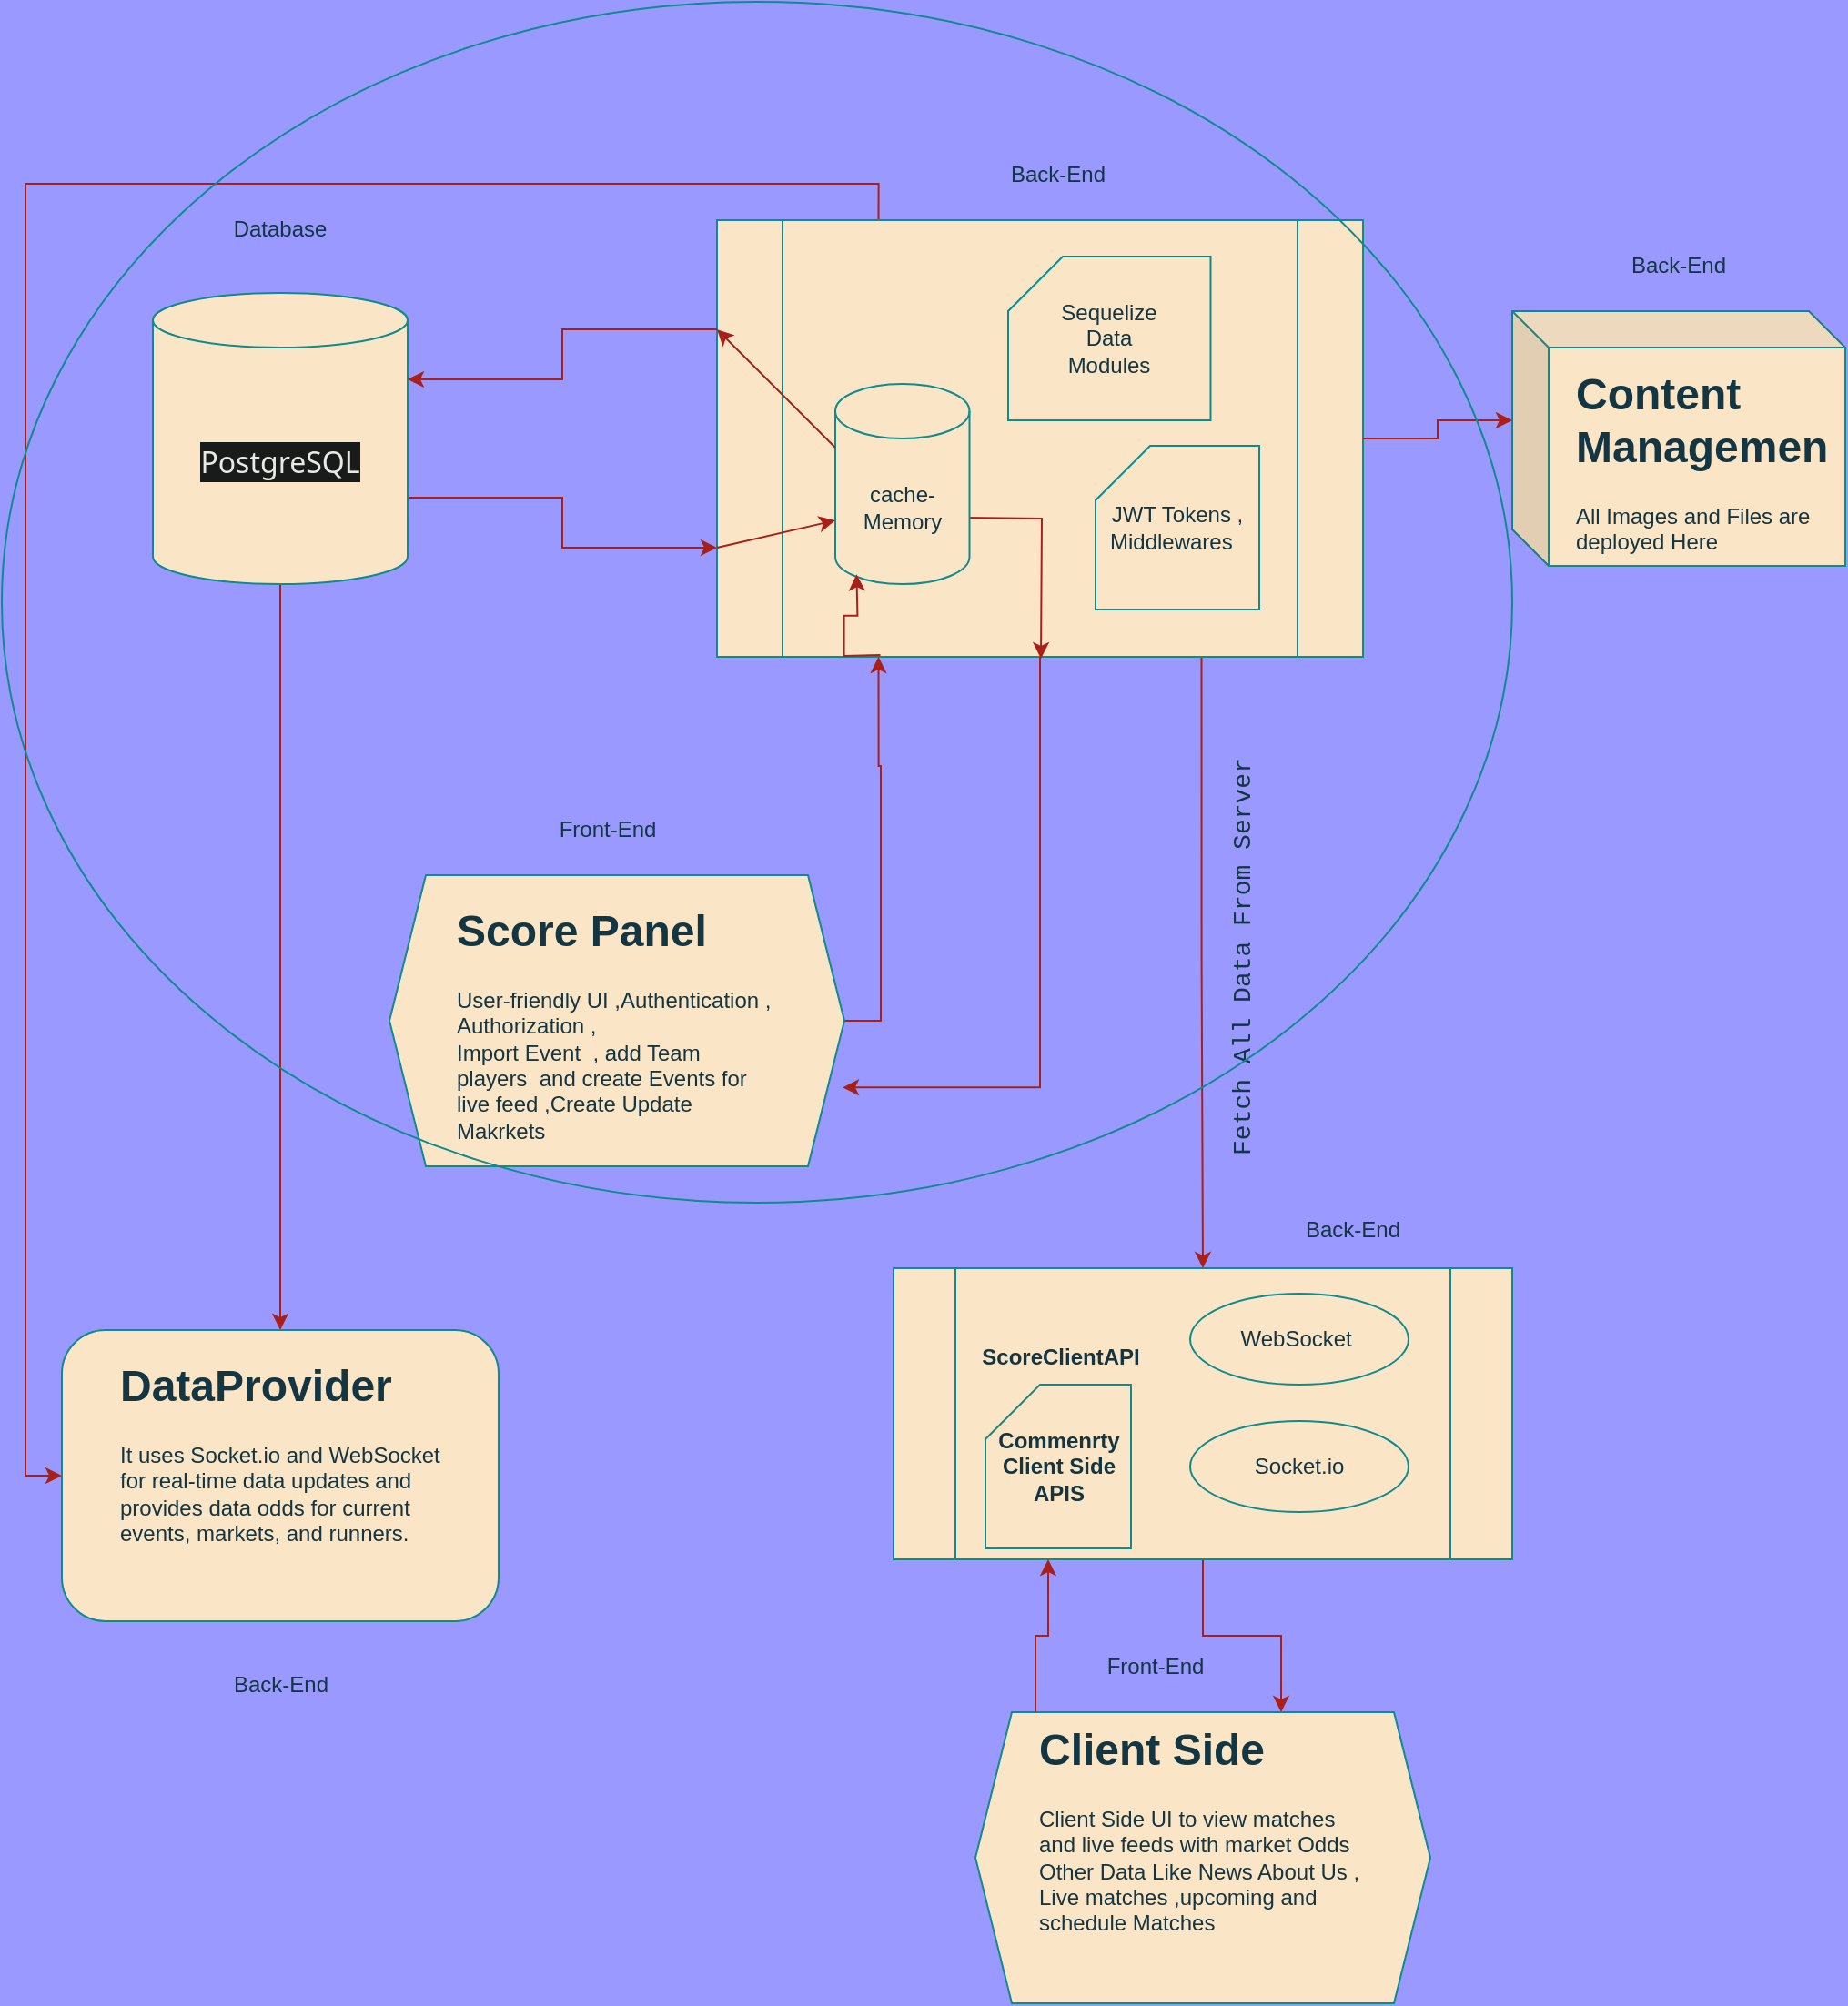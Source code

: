 <mxfile version="24.4.8" type="github" pages="2">
  <diagram name="Page-1" id="Ov3L8e16t6Zlc6n3UyPI">
    <mxGraphModel dx="2303" dy="1888" grid="1" gridSize="10" guides="1" tooltips="1" connect="1" arrows="1" fold="1" page="1" pageScale="1" pageWidth="850" pageHeight="1100" background="#9999FF" math="0" shadow="0">
      <root>
        <mxCell id="0" />
        <mxCell id="1" parent="0" />
        <mxCell id="3QzPAx5ynTPlkPCmYJuL-33" style="edgeStyle=orthogonalEdgeStyle;rounded=0;orthogonalLoop=1;jettySize=auto;html=1;exitX=1;exitY=0;exitDx=0;exitDy=112.5;exitPerimeter=0;entryX=0;entryY=0.75;entryDx=0;entryDy=0;fontColor=default;labelBackgroundColor=none;strokeColor=#A8201A;" edge="1" parent="1" source="3QzPAx5ynTPlkPCmYJuL-1" target="3QzPAx5ynTPlkPCmYJuL-2">
          <mxGeometry relative="1" as="geometry" />
        </mxCell>
        <mxCell id="3QzPAx5ynTPlkPCmYJuL-60" style="edgeStyle=orthogonalEdgeStyle;rounded=0;orthogonalLoop=1;jettySize=auto;html=1;exitX=0.5;exitY=1;exitDx=0;exitDy=0;exitPerimeter=0;entryX=0.5;entryY=0;entryDx=0;entryDy=0;fontColor=default;labelBackgroundColor=none;strokeColor=#A8201A;" edge="1" parent="1" source="3QzPAx5ynTPlkPCmYJuL-1" target="3QzPAx5ynTPlkPCmYJuL-59">
          <mxGeometry relative="1" as="geometry" />
        </mxCell>
        <mxCell id="3QzPAx5ynTPlkPCmYJuL-1" value="&lt;span style=&quot;color: rgb(232, 232, 230); font-family: __fkGroteskNeue_a82850, __fkGroteskNeue_Fallback_a82850, ui-sans-serif, system-ui, -apple-system, BlinkMacSystemFont, &amp;quot;Segoe UI&amp;quot;, Roboto, &amp;quot;Helvetica Neue&amp;quot;, Arial, &amp;quot;Noto Sans&amp;quot;, sans-serif, &amp;quot;Apple Color Emoji&amp;quot;, &amp;quot;Segoe UI Emoji&amp;quot;, &amp;quot;Segoe UI Symbol&amp;quot;, &amp;quot;Noto Color Emoji&amp;quot;; font-size: 16px; text-align: left; background-color: rgb(25, 26, 26);&quot;&gt;PostgreSQL&lt;/span&gt;" style="shape=cylinder3;whiteSpace=wrap;html=1;boundedLbl=1;backgroundOutline=1;size=15;fillColor=#FAE5C7;strokeColor=#0F8B8D;labelBackgroundColor=none;fontColor=#143642;" vertex="1" parent="1">
          <mxGeometry x="50" y="100" width="140" height="160" as="geometry" />
        </mxCell>
        <mxCell id="3QzPAx5ynTPlkPCmYJuL-39" style="edgeStyle=orthogonalEdgeStyle;rounded=0;orthogonalLoop=1;jettySize=auto;html=1;exitX=0.75;exitY=1;exitDx=0;exitDy=0;entryX=0.5;entryY=0;entryDx=0;entryDy=0;fontColor=default;labelBackgroundColor=none;strokeColor=#A8201A;" edge="1" parent="1" source="3QzPAx5ynTPlkPCmYJuL-2" target="3QzPAx5ynTPlkPCmYJuL-37">
          <mxGeometry relative="1" as="geometry" />
        </mxCell>
        <mxCell id="3QzPAx5ynTPlkPCmYJuL-62" style="edgeStyle=orthogonalEdgeStyle;rounded=0;orthogonalLoop=1;jettySize=auto;html=1;exitX=0.25;exitY=0;exitDx=0;exitDy=0;entryX=0;entryY=0.5;entryDx=0;entryDy=0;fontColor=default;labelBackgroundColor=none;strokeColor=#A8201A;labelBorderColor=none;textShadow=1;" edge="1" parent="1" source="3QzPAx5ynTPlkPCmYJuL-2" target="3QzPAx5ynTPlkPCmYJuL-59">
          <mxGeometry relative="1" as="geometry" />
        </mxCell>
        <mxCell id="3QzPAx5ynTPlkPCmYJuL-2" value="" style="shape=process;whiteSpace=wrap;html=1;backgroundOutline=1;labelBackgroundColor=none;fillColor=#FAE5C7;strokeColor=#0F8B8D;fontColor=#143642;" vertex="1" parent="1">
          <mxGeometry x="360" y="60" width="355" height="240" as="geometry" />
        </mxCell>
        <mxCell id="3QzPAx5ynTPlkPCmYJuL-7" value="Database" style="text;html=1;align=center;verticalAlign=middle;whiteSpace=wrap;rounded=0;labelBackgroundColor=none;fontColor=#143642;" vertex="1" parent="1">
          <mxGeometry x="90" y="50" width="60" height="30" as="geometry" />
        </mxCell>
        <mxCell id="3QzPAx5ynTPlkPCmYJuL-8" value="Back-End" style="text;html=1;align=center;verticalAlign=middle;whiteSpace=wrap;rounded=0;labelBackgroundColor=none;fontColor=#143642;" vertex="1" parent="1">
          <mxGeometry x="496.25" y="20" width="102.5" height="30" as="geometry" />
        </mxCell>
        <mxCell id="3QzPAx5ynTPlkPCmYJuL-25" style="edgeStyle=orthogonalEdgeStyle;rounded=0;orthogonalLoop=1;jettySize=auto;html=1;exitX=1;exitY=0;exitDx=0;exitDy=52.5;exitPerimeter=0;fontColor=default;labelBackgroundColor=none;strokeColor=#A8201A;" edge="1" parent="1">
          <mxGeometry relative="1" as="geometry">
            <mxPoint x="538" y="301" as="targetPoint" />
            <mxPoint x="496.75" y="223.5" as="sourcePoint" />
          </mxGeometry>
        </mxCell>
        <mxCell id="3QzPAx5ynTPlkPCmYJuL-9" value="cache-Memory" style="shape=cylinder3;whiteSpace=wrap;html=1;boundedLbl=1;backgroundOutline=1;size=15;fillColor=#FAE5C7;strokeColor=#0F8B8D;labelBackgroundColor=none;fontColor=#143642;" vertex="1" parent="1">
          <mxGeometry x="425" y="150" width="73.75" height="110" as="geometry" />
        </mxCell>
        <mxCell id="3QzPAx5ynTPlkPCmYJuL-21" style="edgeStyle=orthogonalEdgeStyle;rounded=0;orthogonalLoop=1;jettySize=auto;html=1;exitX=1;exitY=0.5;exitDx=0;exitDy=0;entryX=0.25;entryY=1;entryDx=0;entryDy=0;fontColor=default;labelBackgroundColor=none;strokeColor=#A8201A;fontSize=19;" edge="1" parent="1" source="3QzPAx5ynTPlkPCmYJuL-15" target="3QzPAx5ynTPlkPCmYJuL-2">
          <mxGeometry relative="1" as="geometry">
            <mxPoint x="440" y="310" as="targetPoint" />
          </mxGeometry>
        </mxCell>
        <mxCell id="3QzPAx5ynTPlkPCmYJuL-15" value="" style="shape=hexagon;perimeter=hexagonPerimeter2;whiteSpace=wrap;html=1;fixedSize=1;labelBackgroundColor=none;fillColor=#FAE5C7;strokeColor=#0F8B8D;fontColor=#143642;" vertex="1" parent="1">
          <mxGeometry x="180" y="420" width="250" height="160" as="geometry" />
        </mxCell>
        <mxCell id="3QzPAx5ynTPlkPCmYJuL-16" value="Front-End" style="text;html=1;align=center;verticalAlign=middle;whiteSpace=wrap;rounded=0;labelBackgroundColor=none;fontColor=#143642;" vertex="1" parent="1">
          <mxGeometry x="270" y="380" width="60" height="30" as="geometry" />
        </mxCell>
        <mxCell id="3QzPAx5ynTPlkPCmYJuL-24" style="edgeStyle=orthogonalEdgeStyle;rounded=0;orthogonalLoop=1;jettySize=auto;html=1;exitX=0.5;exitY=1;exitDx=0;exitDy=0;entryX=0.996;entryY=0.729;entryDx=0;entryDy=0;entryPerimeter=0;fontColor=default;labelBackgroundColor=none;strokeColor=#A8201A;" edge="1" parent="1" source="3QzPAx5ynTPlkPCmYJuL-2" target="3QzPAx5ynTPlkPCmYJuL-15">
          <mxGeometry relative="1" as="geometry" />
        </mxCell>
        <mxCell id="3QzPAx5ynTPlkPCmYJuL-26" style="edgeStyle=orthogonalEdgeStyle;rounded=0;orthogonalLoop=1;jettySize=auto;html=1;exitX=0.25;exitY=1;exitDx=0;exitDy=0;entryX=0.145;entryY=1;entryDx=0;entryDy=-4.35;entryPerimeter=0;labelBackgroundColor=none;strokeColor=#A8201A;fontColor=default;" edge="1" parent="1">
          <mxGeometry relative="1" as="geometry">
            <mxPoint x="449.75" y="299" as="sourcePoint" />
            <mxPoint x="436.694" y="254.65" as="targetPoint" />
          </mxGeometry>
        </mxCell>
        <mxCell id="3QzPAx5ynTPlkPCmYJuL-28" value="Sequelize &lt;br&gt;Data&lt;br&gt;Modules" style="shape=card;whiteSpace=wrap;html=1;labelBackgroundColor=none;fillColor=#FAE5C7;strokeColor=#0F8B8D;fontColor=#143642;" vertex="1" parent="1">
          <mxGeometry x="520" y="80" width="111.25" height="90" as="geometry" />
        </mxCell>
        <mxCell id="3QzPAx5ynTPlkPCmYJuL-29" value="&lt;h1 style=&quot;margin-top: 0px;&quot;&gt;Score Panel&lt;/h1&gt;&lt;p&gt;User-friendly UI ,Authentication , Authorization ,&lt;br&gt;Import Event&amp;nbsp; , add Team players&amp;nbsp; and create Events for live feed ,Create Update&amp;nbsp; Makrkets&lt;/p&gt;" style="text;html=1;whiteSpace=wrap;overflow=hidden;rounded=0;labelBackgroundColor=none;fontColor=#143642;" vertex="1" parent="1">
          <mxGeometry x="215" y="430" width="180" height="140" as="geometry" />
        </mxCell>
        <mxCell id="3QzPAx5ynTPlkPCmYJuL-30" value="JWT Tokens ,&lt;br&gt;Middlewares&amp;nbsp;&amp;nbsp;" style="shape=card;whiteSpace=wrap;html=1;labelBackgroundColor=none;fillColor=#FAE5C7;strokeColor=#0F8B8D;fontColor=#143642;" vertex="1" parent="1">
          <mxGeometry x="568" y="184" width="90" height="90" as="geometry" />
        </mxCell>
        <mxCell id="3QzPAx5ynTPlkPCmYJuL-32" style="edgeStyle=orthogonalEdgeStyle;rounded=0;orthogonalLoop=1;jettySize=auto;html=1;exitX=0;exitY=0.25;exitDx=0;exitDy=0;entryX=1;entryY=0;entryDx=0;entryDy=47.5;entryPerimeter=0;fontColor=default;labelBackgroundColor=none;strokeColor=#A8201A;" edge="1" parent="1" source="3QzPAx5ynTPlkPCmYJuL-2" target="3QzPAx5ynTPlkPCmYJuL-1">
          <mxGeometry relative="1" as="geometry" />
        </mxCell>
        <mxCell id="3QzPAx5ynTPlkPCmYJuL-35" value="" style="endArrow=classic;html=1;rounded=0;entryX=0;entryY=0.25;entryDx=0;entryDy=0;exitX=0;exitY=0;exitDx=0;exitDy=35;exitPerimeter=0;fontColor=default;labelBackgroundColor=none;strokeColor=#A8201A;" edge="1" parent="1" source="3QzPAx5ynTPlkPCmYJuL-9" target="3QzPAx5ynTPlkPCmYJuL-2">
          <mxGeometry width="50" height="50" relative="1" as="geometry">
            <mxPoint x="400" y="360" as="sourcePoint" />
            <mxPoint x="450" y="310" as="targetPoint" />
          </mxGeometry>
        </mxCell>
        <mxCell id="3QzPAx5ynTPlkPCmYJuL-36" value="" style="endArrow=classic;html=1;rounded=0;entryX=0;entryY=0;entryDx=0;entryDy=75;entryPerimeter=0;exitX=0;exitY=0.75;exitDx=0;exitDy=0;fontColor=default;labelBackgroundColor=none;strokeColor=#A8201A;" edge="1" parent="1" source="3QzPAx5ynTPlkPCmYJuL-2" target="3QzPAx5ynTPlkPCmYJuL-9">
          <mxGeometry width="50" height="50" relative="1" as="geometry">
            <mxPoint x="400" y="360" as="sourcePoint" />
            <mxPoint x="450" y="310" as="targetPoint" />
          </mxGeometry>
        </mxCell>
        <mxCell id="3QzPAx5ynTPlkPCmYJuL-53" style="edgeStyle=orthogonalEdgeStyle;rounded=0;orthogonalLoop=1;jettySize=auto;html=1;exitX=0.5;exitY=1;exitDx=0;exitDy=0;entryX=0.75;entryY=0;entryDx=0;entryDy=0;fontColor=default;labelBackgroundColor=none;strokeColor=#A8201A;" edge="1" parent="1" source="3QzPAx5ynTPlkPCmYJuL-37" target="3QzPAx5ynTPlkPCmYJuL-49">
          <mxGeometry relative="1" as="geometry" />
        </mxCell>
        <mxCell id="3QzPAx5ynTPlkPCmYJuL-37" value="" style="shape=process;whiteSpace=wrap;html=1;backgroundOutline=1;labelBackgroundColor=none;fillColor=#FAE5C7;strokeColor=#0F8B8D;fontColor=#143642;" vertex="1" parent="1">
          <mxGeometry x="457" y="636" width="340" height="160" as="geometry" />
        </mxCell>
        <mxCell id="3QzPAx5ynTPlkPCmYJuL-40" value="Back-End" style="text;html=1;align=center;verticalAlign=middle;whiteSpace=wrap;rounded=0;labelBackgroundColor=none;fontColor=#143642;" vertex="1" parent="1">
          <mxGeometry x="658" y="600" width="102.5" height="30" as="geometry" />
        </mxCell>
        <mxCell id="3QzPAx5ynTPlkPCmYJuL-41" value="WebSocket&amp;nbsp;" style="ellipse;whiteSpace=wrap;html=1;labelBackgroundColor=none;fillColor=#FAE5C7;strokeColor=#0F8B8D;fontColor=#143642;" vertex="1" parent="1">
          <mxGeometry x="620" y="650" width="120" height="50" as="geometry" />
        </mxCell>
        <mxCell id="3QzPAx5ynTPlkPCmYJuL-42" value="Socket.io" style="ellipse;whiteSpace=wrap;html=1;labelBackgroundColor=none;fillColor=#FAE5C7;strokeColor=#0F8B8D;fontColor=#143642;" vertex="1" parent="1">
          <mxGeometry x="620" y="720" width="120" height="50" as="geometry" />
        </mxCell>
        <mxCell id="3QzPAx5ynTPlkPCmYJuL-43" value="&lt;b&gt;ScoreClientAPI&lt;/b&gt;" style="text;html=1;align=center;verticalAlign=middle;whiteSpace=wrap;rounded=0;labelBackgroundColor=none;fontColor=#143642;" vertex="1" parent="1">
          <mxGeometry x="508" y="660" width="82" height="50" as="geometry" />
        </mxCell>
        <mxCell id="3QzPAx5ynTPlkPCmYJuL-45" value="&lt;b&gt;Commenrty Client Side APIS&lt;/b&gt;" style="shape=card;whiteSpace=wrap;html=1;labelBackgroundColor=none;fillColor=#FAE5C7;strokeColor=#0F8B8D;fontColor=#143642;" vertex="1" parent="1">
          <mxGeometry x="507.5" y="700" width="80" height="90" as="geometry" />
        </mxCell>
        <mxCell id="3QzPAx5ynTPlkPCmYJuL-46" value="&lt;div style=&quot;font-family: Consolas, &amp;quot;Courier New&amp;quot;, monospace; font-size: 14px; line-height: 19px; white-space: pre;&quot;&gt;&lt;span style=&quot;&quot;&gt;Fetch All Data From Server&lt;/span&gt;&lt;/div&gt;" style="text;html=1;align=center;verticalAlign=middle;whiteSpace=wrap;rounded=0;rotation=-90;labelBackgroundColor=none;fontColor=#143642;" vertex="1" parent="1">
          <mxGeometry x="598.75" y="450" width="100" height="30" as="geometry" />
        </mxCell>
        <mxCell id="3QzPAx5ynTPlkPCmYJuL-48" value="" style="shape=hexagon;perimeter=hexagonPerimeter2;whiteSpace=wrap;html=1;fixedSize=1;labelBackgroundColor=none;fillColor=#FAE5C7;strokeColor=#0F8B8D;fontColor=#143642;" vertex="1" parent="1">
          <mxGeometry x="502" y="880" width="250" height="160" as="geometry" />
        </mxCell>
        <mxCell id="3QzPAx5ynTPlkPCmYJuL-51" style="edgeStyle=orthogonalEdgeStyle;rounded=0;orthogonalLoop=1;jettySize=auto;html=1;exitX=0;exitY=0;exitDx=0;exitDy=0;entryX=0.25;entryY=1;entryDx=0;entryDy=0;fontColor=default;labelBackgroundColor=none;strokeColor=#A8201A;" edge="1" parent="1" source="3QzPAx5ynTPlkPCmYJuL-49" target="3QzPAx5ynTPlkPCmYJuL-37">
          <mxGeometry relative="1" as="geometry" />
        </mxCell>
        <mxCell id="3QzPAx5ynTPlkPCmYJuL-49" value="&lt;h1 style=&quot;margin-top: 0px;&quot;&gt;Client Side&lt;/h1&gt;&lt;p&gt;Client Side UI to view matches and live feeds with market Odds&lt;br&gt;Other Data Like News About Us , Live matches ,upcoming and schedule Matches&lt;/p&gt;" style="text;html=1;whiteSpace=wrap;overflow=hidden;rounded=0;labelBackgroundColor=none;fontColor=#143642;" vertex="1" parent="1">
          <mxGeometry x="535" y="880" width="180" height="140" as="geometry" />
        </mxCell>
        <mxCell id="3QzPAx5ynTPlkPCmYJuL-50" value="Front-End" style="text;html=1;align=center;verticalAlign=middle;whiteSpace=wrap;rounded=0;labelBackgroundColor=none;fontColor=#143642;" vertex="1" parent="1">
          <mxGeometry x="571.25" y="840" width="60" height="30" as="geometry" />
        </mxCell>
        <mxCell id="3QzPAx5ynTPlkPCmYJuL-54" value="" style="shape=cube;whiteSpace=wrap;html=1;boundedLbl=1;backgroundOutline=1;darkOpacity=0.05;darkOpacity2=0.1;fontColor=#143642;labelBackgroundColor=none;fillColor=#FAE5C7;strokeColor=#0F8B8D;" vertex="1" parent="1">
          <mxGeometry x="797" y="110" width="183" height="140" as="geometry" />
        </mxCell>
        <mxCell id="3QzPAx5ynTPlkPCmYJuL-56" style="edgeStyle=orthogonalEdgeStyle;rounded=0;orthogonalLoop=1;jettySize=auto;html=1;exitX=1;exitY=0.5;exitDx=0;exitDy=0;entryX=0;entryY=0;entryDx=0;entryDy=60;entryPerimeter=0;fontColor=default;labelBackgroundColor=none;strokeColor=#A8201A;spacing=9;fontStyle=1" edge="1" parent="1" source="3QzPAx5ynTPlkPCmYJuL-2" target="3QzPAx5ynTPlkPCmYJuL-54">
          <mxGeometry relative="1" as="geometry" />
        </mxCell>
        <mxCell id="3QzPAx5ynTPlkPCmYJuL-57" value="Back-End" style="text;html=1;align=center;verticalAlign=middle;whiteSpace=wrap;rounded=0;labelBackgroundColor=none;fontColor=#143642;" vertex="1" parent="1">
          <mxGeometry x="837.25" y="70" width="102.5" height="30" as="geometry" />
        </mxCell>
        <mxCell id="3QzPAx5ynTPlkPCmYJuL-58" value="&lt;h1 style=&quot;margin-top: 0px;&quot;&gt;Content Management&lt;br&gt;&lt;/h1&gt;&lt;p&gt;All Images and Files are deployed Here&lt;/p&gt;" style="text;html=1;whiteSpace=wrap;overflow=hidden;rounded=0;labelBackgroundColor=none;fontColor=#143642;" vertex="1" parent="1">
          <mxGeometry x="830" y="135" width="140" height="106" as="geometry" />
        </mxCell>
        <mxCell id="3QzPAx5ynTPlkPCmYJuL-59" value="" style="rounded=1;whiteSpace=wrap;html=1;labelBackgroundColor=none;fillColor=#FAE5C7;strokeColor=#0F8B8D;fontColor=#143642;" vertex="1" parent="1">
          <mxGeometry y="670" width="240" height="160" as="geometry" />
        </mxCell>
        <mxCell id="3QzPAx5ynTPlkPCmYJuL-63" value="&lt;h1 style=&quot;margin-top: 0px;&quot;&gt;DataProvider&lt;/h1&gt;&lt;p&gt;It uses Socket.io and WebSocket for real-time data updates and provides data odds for current events, markets, and runners.&lt;/p&gt;" style="text;html=1;whiteSpace=wrap;overflow=hidden;rounded=0;labelBackgroundColor=none;fontColor=#143642;" vertex="1" parent="1">
          <mxGeometry x="30" y="680" width="180" height="140" as="geometry" />
        </mxCell>
        <mxCell id="3QzPAx5ynTPlkPCmYJuL-64" value="Back-End" style="text;html=1;align=center;verticalAlign=middle;whiteSpace=wrap;rounded=0;labelBackgroundColor=none;fontColor=#143642;" vertex="1" parent="1">
          <mxGeometry x="68.75" y="850" width="102.5" height="30" as="geometry" />
        </mxCell>
        <mxCell id="1ZHa1Rm_tRirPemSWSHR-1" value="" style="ellipse;whiteSpace=wrap;html=1;strokeColor=#0F8B8D;fillColor=none;labelBackgroundColor=none;fontColor=#143642;" vertex="1" parent="1">
          <mxGeometry x="-33" y="-60" width="830" height="660" as="geometry" />
        </mxCell>
      </root>
    </mxGraphModel>
  </diagram>
  <diagram id="p3QkzroJu0aDtvv_61V2" name="Page-2">
    <mxGraphModel dx="1380" dy="749" grid="1" gridSize="10" guides="1" tooltips="1" connect="1" arrows="1" fold="1" page="1" pageScale="1" pageWidth="850" pageHeight="1100" math="0" shadow="0">
      <root>
        <mxCell id="0" />
        <mxCell id="1" parent="0" />
        <mxCell id="hLFmaTPe0ojOamjuck_l-1" value="&lt;font color=&quot;#ffffff&quot;&gt;ScoreAPI&lt;/font&gt;" style="rounded=1;whiteSpace=wrap;html=1;strokeColor=#3700CC;fontColor=#ffffff;fillColor=#6a00ff;labelBackgroundColor=none;" vertex="1" parent="1">
          <mxGeometry x="260" y="70" width="140" height="90" as="geometry" />
        </mxCell>
        <mxCell id="QH3aum9Vx0fNn1P-jjTt-4" style="edgeStyle=orthogonalEdgeStyle;rounded=0;orthogonalLoop=1;jettySize=auto;html=1;exitX=1;exitY=0;exitDx=0;exitDy=27.5;exitPerimeter=0;entryX=0;entryY=0.25;entryDx=0;entryDy=0;strokeColor=#A8201A;fontColor=#143642;fillColor=#FAE5C7;" edge="1" parent="1" source="QH3aum9Vx0fNn1P-jjTt-1" target="hLFmaTPe0ojOamjuck_l-1">
          <mxGeometry relative="1" as="geometry" />
        </mxCell>
        <mxCell id="QH3aum9Vx0fNn1P-jjTt-1" value="DB" style="shape=cylinder3;whiteSpace=wrap;html=1;boundedLbl=1;backgroundOutline=1;size=15;strokeColor=#9673a6;fillColor=#e1d5e7;rounded=1;labelBackgroundColor=none;" vertex="1" parent="1">
          <mxGeometry x="60" y="75" width="100" height="80" as="geometry" />
        </mxCell>
        <mxCell id="QH3aum9Vx0fNn1P-jjTt-8" style="edgeStyle=orthogonalEdgeStyle;rounded=0;orthogonalLoop=1;jettySize=auto;html=1;exitX=0;exitY=0.25;exitDx=0;exitDy=0;entryX=1;entryY=0.25;entryDx=0;entryDy=0;strokeColor=#A8201A;fontColor=#143642;fillColor=#FAE5C7;" edge="1" parent="1" source="QH3aum9Vx0fNn1P-jjTt-3" target="hLFmaTPe0ojOamjuck_l-1">
          <mxGeometry relative="1" as="geometry" />
        </mxCell>
        <mxCell id="QH3aum9Vx0fNn1P-jjTt-3" value="Score Panel" style="shape=document;whiteSpace=wrap;html=1;boundedLbl=1;strokeColor=#6c8ebf;fillColor=#dae8fc;rounded=1;labelBackgroundColor=none;" vertex="1" parent="1">
          <mxGeometry x="470" y="80" width="120" height="80" as="geometry" />
        </mxCell>
        <mxCell id="QH3aum9Vx0fNn1P-jjTt-5" style="edgeStyle=orthogonalEdgeStyle;rounded=0;orthogonalLoop=1;jettySize=auto;html=1;exitX=0;exitY=0.75;exitDx=0;exitDy=0;entryX=1;entryY=0;entryDx=0;entryDy=52.5;entryPerimeter=0;strokeColor=#A8201A;fontColor=#143642;fillColor=#FAE5C7;" edge="1" parent="1" source="hLFmaTPe0ojOamjuck_l-1" target="QH3aum9Vx0fNn1P-jjTt-1">
          <mxGeometry relative="1" as="geometry" />
        </mxCell>
        <mxCell id="ePohV9VifJtJFlU6tMgx-1" style="edgeStyle=orthogonalEdgeStyle;rounded=0;orthogonalLoop=1;jettySize=auto;html=1;exitX=0.5;exitY=1;exitDx=0;exitDy=0;entryX=0.5;entryY=0;entryDx=0;entryDy=0;strokeColor=#A8201A;fontColor=#143642;fillColor=#FAE5C7;" edge="1" parent="1" source="QH3aum9Vx0fNn1P-jjTt-6" target="QH3aum9Vx0fNn1P-jjTt-11">
          <mxGeometry relative="1" as="geometry" />
        </mxCell>
        <mxCell id="QH3aum9Vx0fNn1P-jjTt-6" value="" style="ellipse;whiteSpace=wrap;html=1;strokeColor=#0F8B8D;fontColor=#143642;fillColor=none;" vertex="1" parent="1">
          <mxGeometry x="20" y="10" width="610" height="200" as="geometry" />
        </mxCell>
        <mxCell id="QH3aum9Vx0fNn1P-jjTt-7" value="Scouring System" style="text;html=1;align=center;verticalAlign=middle;whiteSpace=wrap;rounded=0;fontColor=#143642;" vertex="1" parent="1">
          <mxGeometry x="280" y="20" width="60" height="30" as="geometry" />
        </mxCell>
        <mxCell id="QH3aum9Vx0fNn1P-jjTt-9" style="edgeStyle=orthogonalEdgeStyle;rounded=0;orthogonalLoop=1;jettySize=auto;html=1;exitX=1;exitY=0.75;exitDx=0;exitDy=0;entryX=0.042;entryY=0.613;entryDx=0;entryDy=0;entryPerimeter=0;strokeColor=#A8201A;fontColor=#143642;fillColor=#FAE5C7;" edge="1" parent="1" source="hLFmaTPe0ojOamjuck_l-1" target="QH3aum9Vx0fNn1P-jjTt-3">
          <mxGeometry relative="1" as="geometry" />
        </mxCell>
        <mxCell id="QH3aum9Vx0fNn1P-jjTt-11" value="&lt;font color=&quot;#ffffff&quot;&gt;Client API&lt;/font&gt;" style="rounded=1;whiteSpace=wrap;html=1;strokeColor=#3700CC;fontColor=#ffffff;fillColor=#6a00ff;labelBackgroundColor=none;" vertex="1" parent="1">
          <mxGeometry x="240" y="260" width="140" height="90" as="geometry" />
        </mxCell>
        <mxCell id="QH3aum9Vx0fNn1P-jjTt-12" style="edgeStyle=orthogonalEdgeStyle;rounded=0;orthogonalLoop=1;jettySize=auto;html=1;exitX=0;exitY=0.25;exitDx=0;exitDy=0;entryX=1;entryY=0.25;entryDx=0;entryDy=0;strokeColor=#A8201A;fontColor=#143642;fillColor=#FAE5C7;" edge="1" parent="1" source="QH3aum9Vx0fNn1P-jjTt-13" target="QH3aum9Vx0fNn1P-jjTt-11">
          <mxGeometry relative="1" as="geometry" />
        </mxCell>
        <mxCell id="QH3aum9Vx0fNn1P-jjTt-13" value="Client-side" style="shape=document;whiteSpace=wrap;html=1;boundedLbl=1;strokeColor=#6c8ebf;fillColor=#dae8fc;rounded=1;labelBackgroundColor=none;" vertex="1" parent="1">
          <mxGeometry x="450" y="270" width="120" height="80" as="geometry" />
        </mxCell>
        <mxCell id="QH3aum9Vx0fNn1P-jjTt-14" value="client-side" style="text;html=1;align=center;verticalAlign=middle;whiteSpace=wrap;rounded=0;fontColor=#143642;" vertex="1" parent="1">
          <mxGeometry x="375" y="220" width="60" height="30" as="geometry" />
        </mxCell>
        <mxCell id="QH3aum9Vx0fNn1P-jjTt-15" style="edgeStyle=orthogonalEdgeStyle;rounded=0;orthogonalLoop=1;jettySize=auto;html=1;exitX=1;exitY=0.75;exitDx=0;exitDy=0;entryX=0.042;entryY=0.613;entryDx=0;entryDy=0;entryPerimeter=0;strokeColor=#A8201A;fontColor=#143642;fillColor=#FAE5C7;" edge="1" parent="1" source="QH3aum9Vx0fNn1P-jjTt-11" target="QH3aum9Vx0fNn1P-jjTt-13">
          <mxGeometry relative="1" as="geometry" />
        </mxCell>
      </root>
    </mxGraphModel>
  </diagram>
</mxfile>
